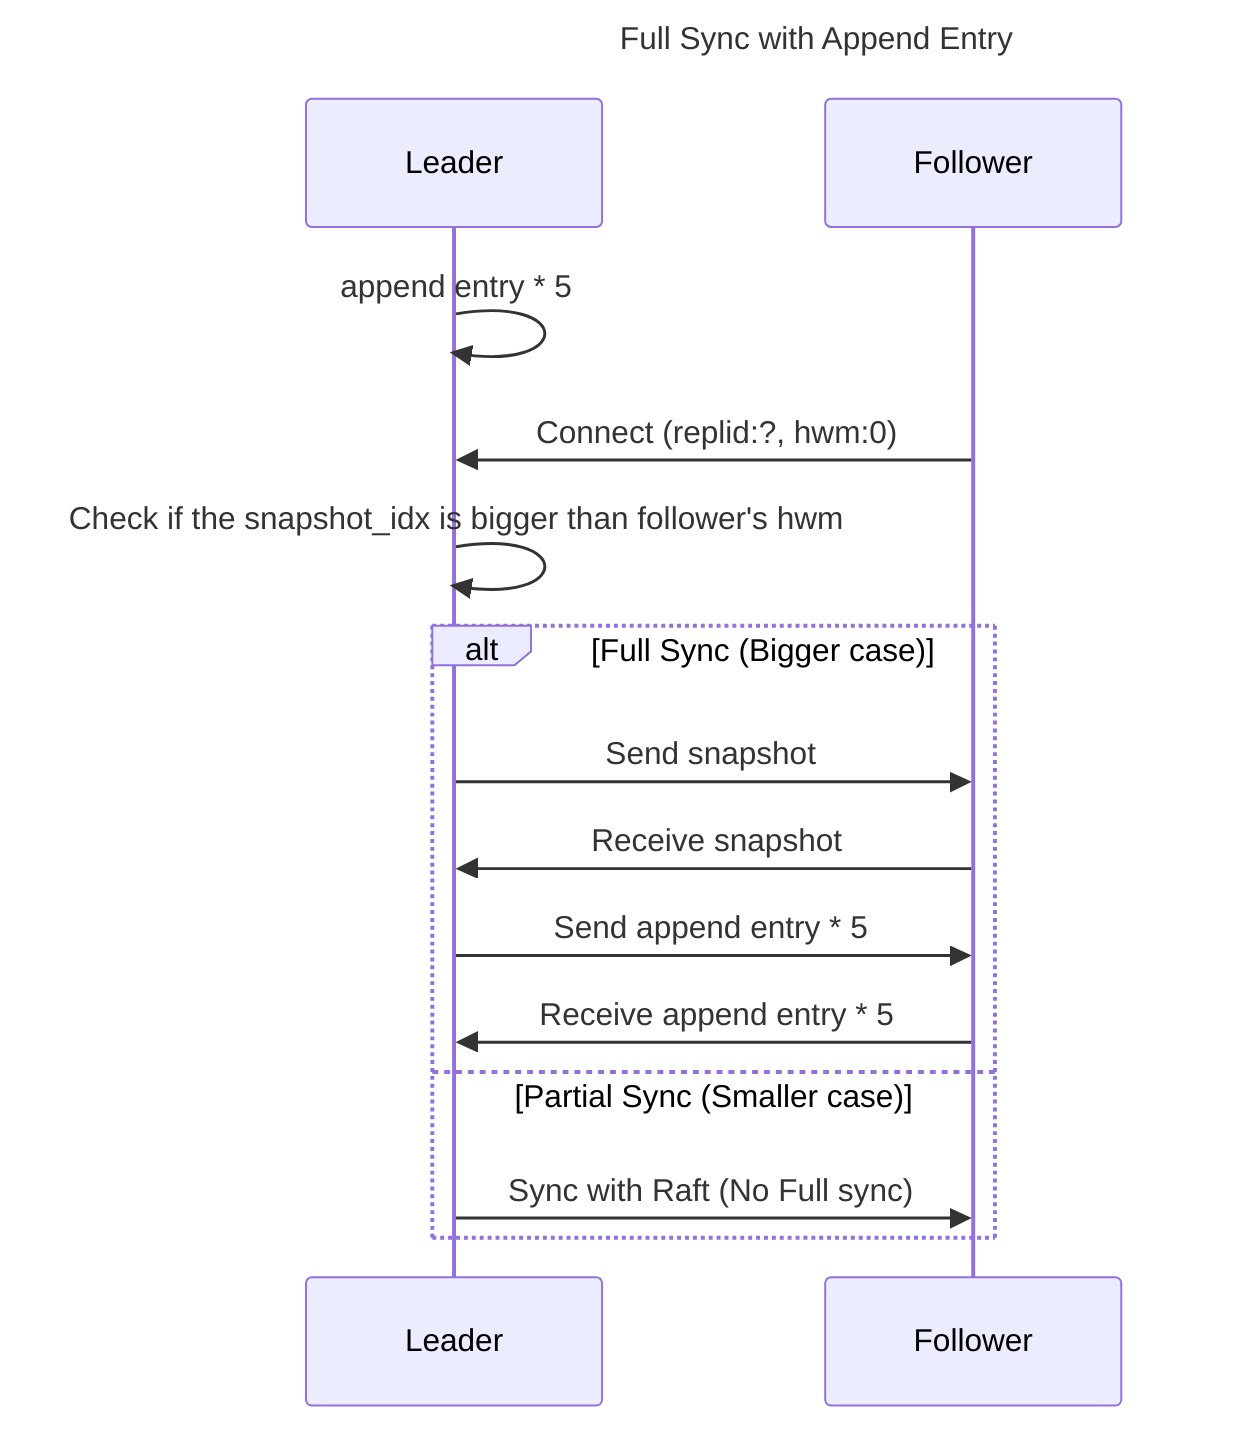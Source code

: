 ---
title: Full Sync with Append Entry
---
sequenceDiagram
    participant L as Leader
    participant F as Follower
    L ->> L: append entry * 5
    F ->> L: Connect (replid:?, hwm:0)
    L ->> L: Check if the snapshot_idx is bigger than follower's hwm
    alt Full Sync (Bigger case)
        L ->> F: Send snapshot
        F ->> L: Receive snapshot
        L ->> F: Send append entry * 5
        F ->> L: Receive append entry * 5
    else Partial Sync (Smaller case)
        L ->> F: Sync with Raft (No Full sync)
    end